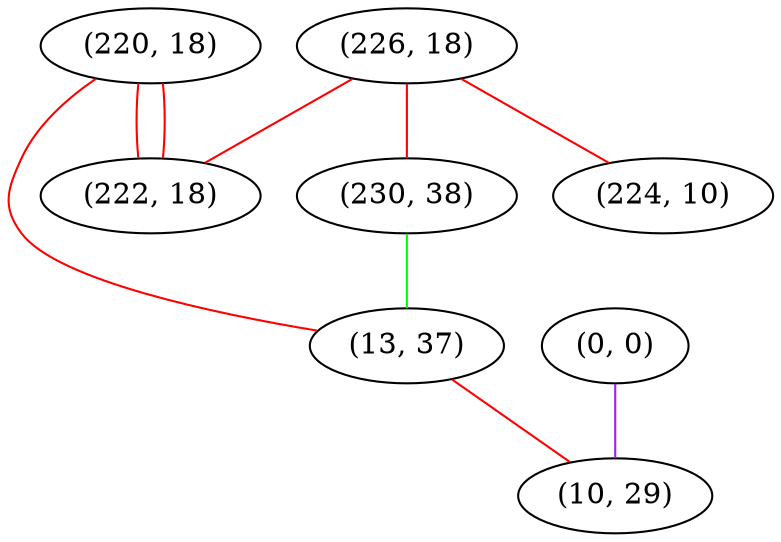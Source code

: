 graph "" {
"(220, 18)";
"(0, 0)";
"(226, 18)";
"(230, 38)";
"(13, 37)";
"(224, 10)";
"(10, 29)";
"(222, 18)";
"(220, 18)" -- "(222, 18)"  [color=red, key=0, weight=1];
"(220, 18)" -- "(222, 18)"  [color=red, key=1, weight=1];
"(220, 18)" -- "(13, 37)"  [color=red, key=0, weight=1];
"(0, 0)" -- "(10, 29)"  [color=purple, key=0, weight=4];
"(226, 18)" -- "(222, 18)"  [color=red, key=0, weight=1];
"(226, 18)" -- "(224, 10)"  [color=red, key=0, weight=1];
"(226, 18)" -- "(230, 38)"  [color=red, key=0, weight=1];
"(230, 38)" -- "(13, 37)"  [color=green, key=0, weight=2];
"(13, 37)" -- "(10, 29)"  [color=red, key=0, weight=1];
}
